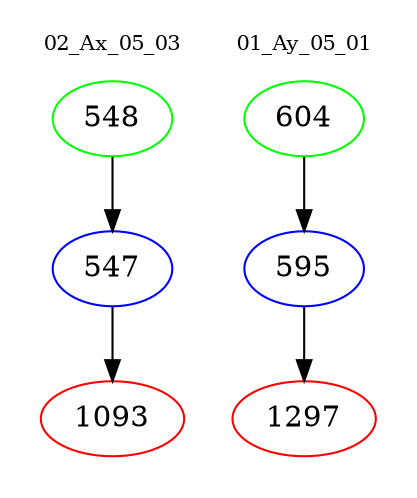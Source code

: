 digraph{
subgraph cluster_0 {
color = white
label = "02_Ax_05_03";
fontsize=10;
T0_548 [label="548", color="green"]
T0_548 -> T0_547 [color="black"]
T0_547 [label="547", color="blue"]
T0_547 -> T0_1093 [color="black"]
T0_1093 [label="1093", color="red"]
}
subgraph cluster_1 {
color = white
label = "01_Ay_05_01";
fontsize=10;
T1_604 [label="604", color="green"]
T1_604 -> T1_595 [color="black"]
T1_595 [label="595", color="blue"]
T1_595 -> T1_1297 [color="black"]
T1_1297 [label="1297", color="red"]
}
}
